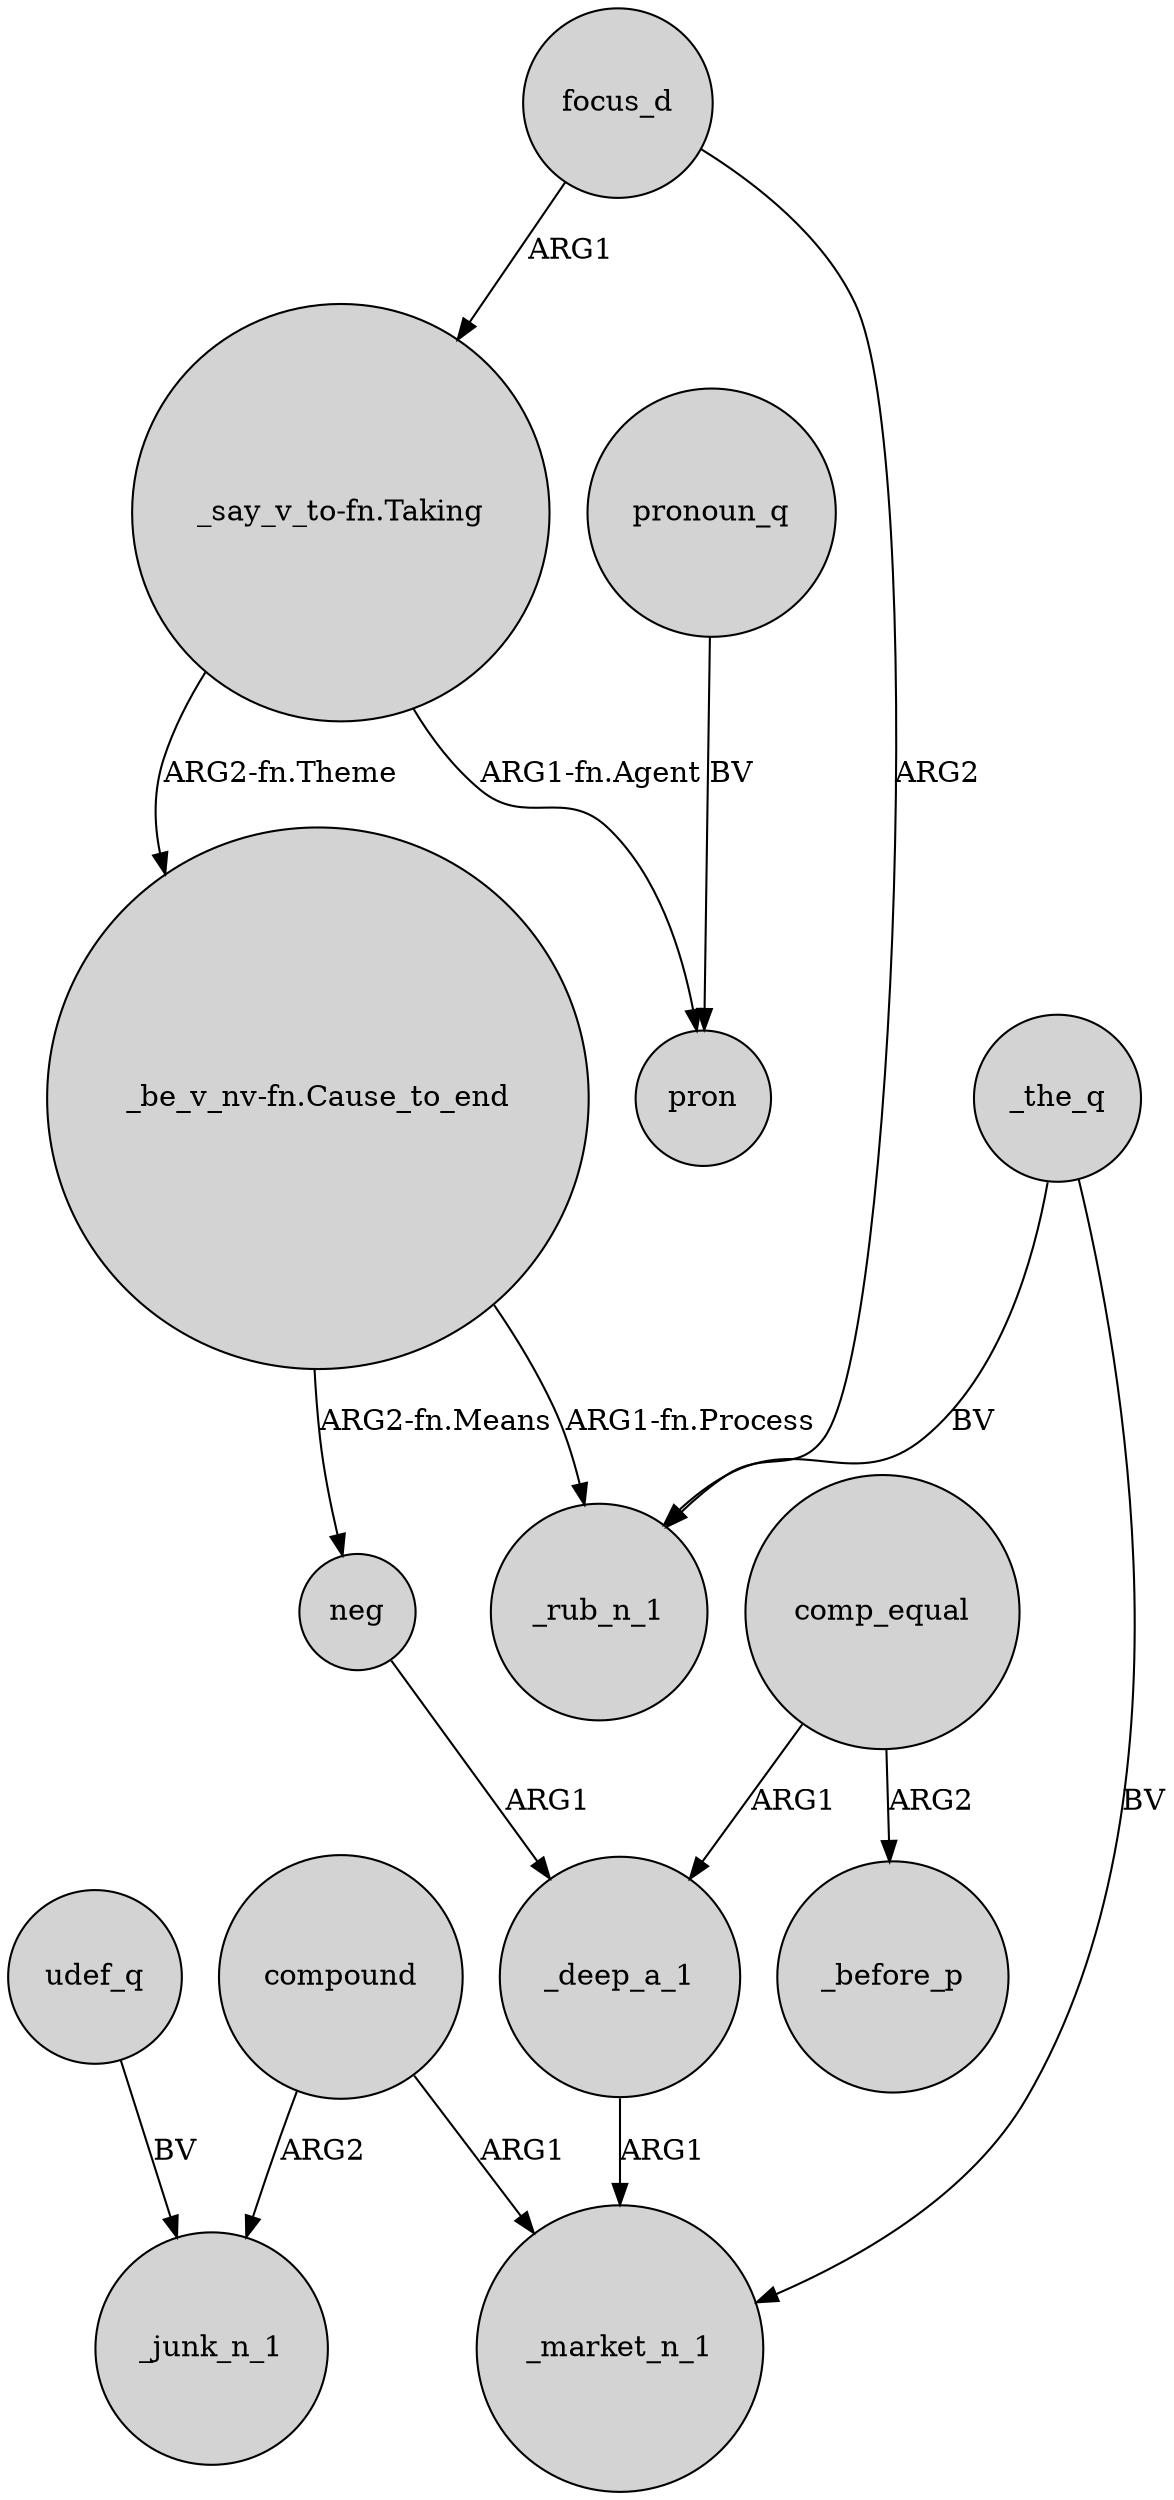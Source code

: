 digraph {
	node [shape=circle style=filled]
	udef_q -> _junk_n_1 [label=BV]
	compound -> _junk_n_1 [label=ARG2]
	"_be_v_nv-fn.Cause_to_end" -> _rub_n_1 [label="ARG1-fn.Process"]
	comp_equal -> _before_p [label=ARG2]
	focus_d -> _rub_n_1 [label=ARG2]
	focus_d -> "_say_v_to-fn.Taking" [label=ARG1]
	"_be_v_nv-fn.Cause_to_end" -> neg [label="ARG2-fn.Means"]
	compound -> _market_n_1 [label=ARG1]
	_the_q -> _market_n_1 [label=BV]
	"_say_v_to-fn.Taking" -> "_be_v_nv-fn.Cause_to_end" [label="ARG2-fn.Theme"]
	"_say_v_to-fn.Taking" -> pron [label="ARG1-fn.Agent"]
	pronoun_q -> pron [label=BV]
	_the_q -> _rub_n_1 [label=BV]
	comp_equal -> _deep_a_1 [label=ARG1]
	neg -> _deep_a_1 [label=ARG1]
	_deep_a_1 -> _market_n_1 [label=ARG1]
}
